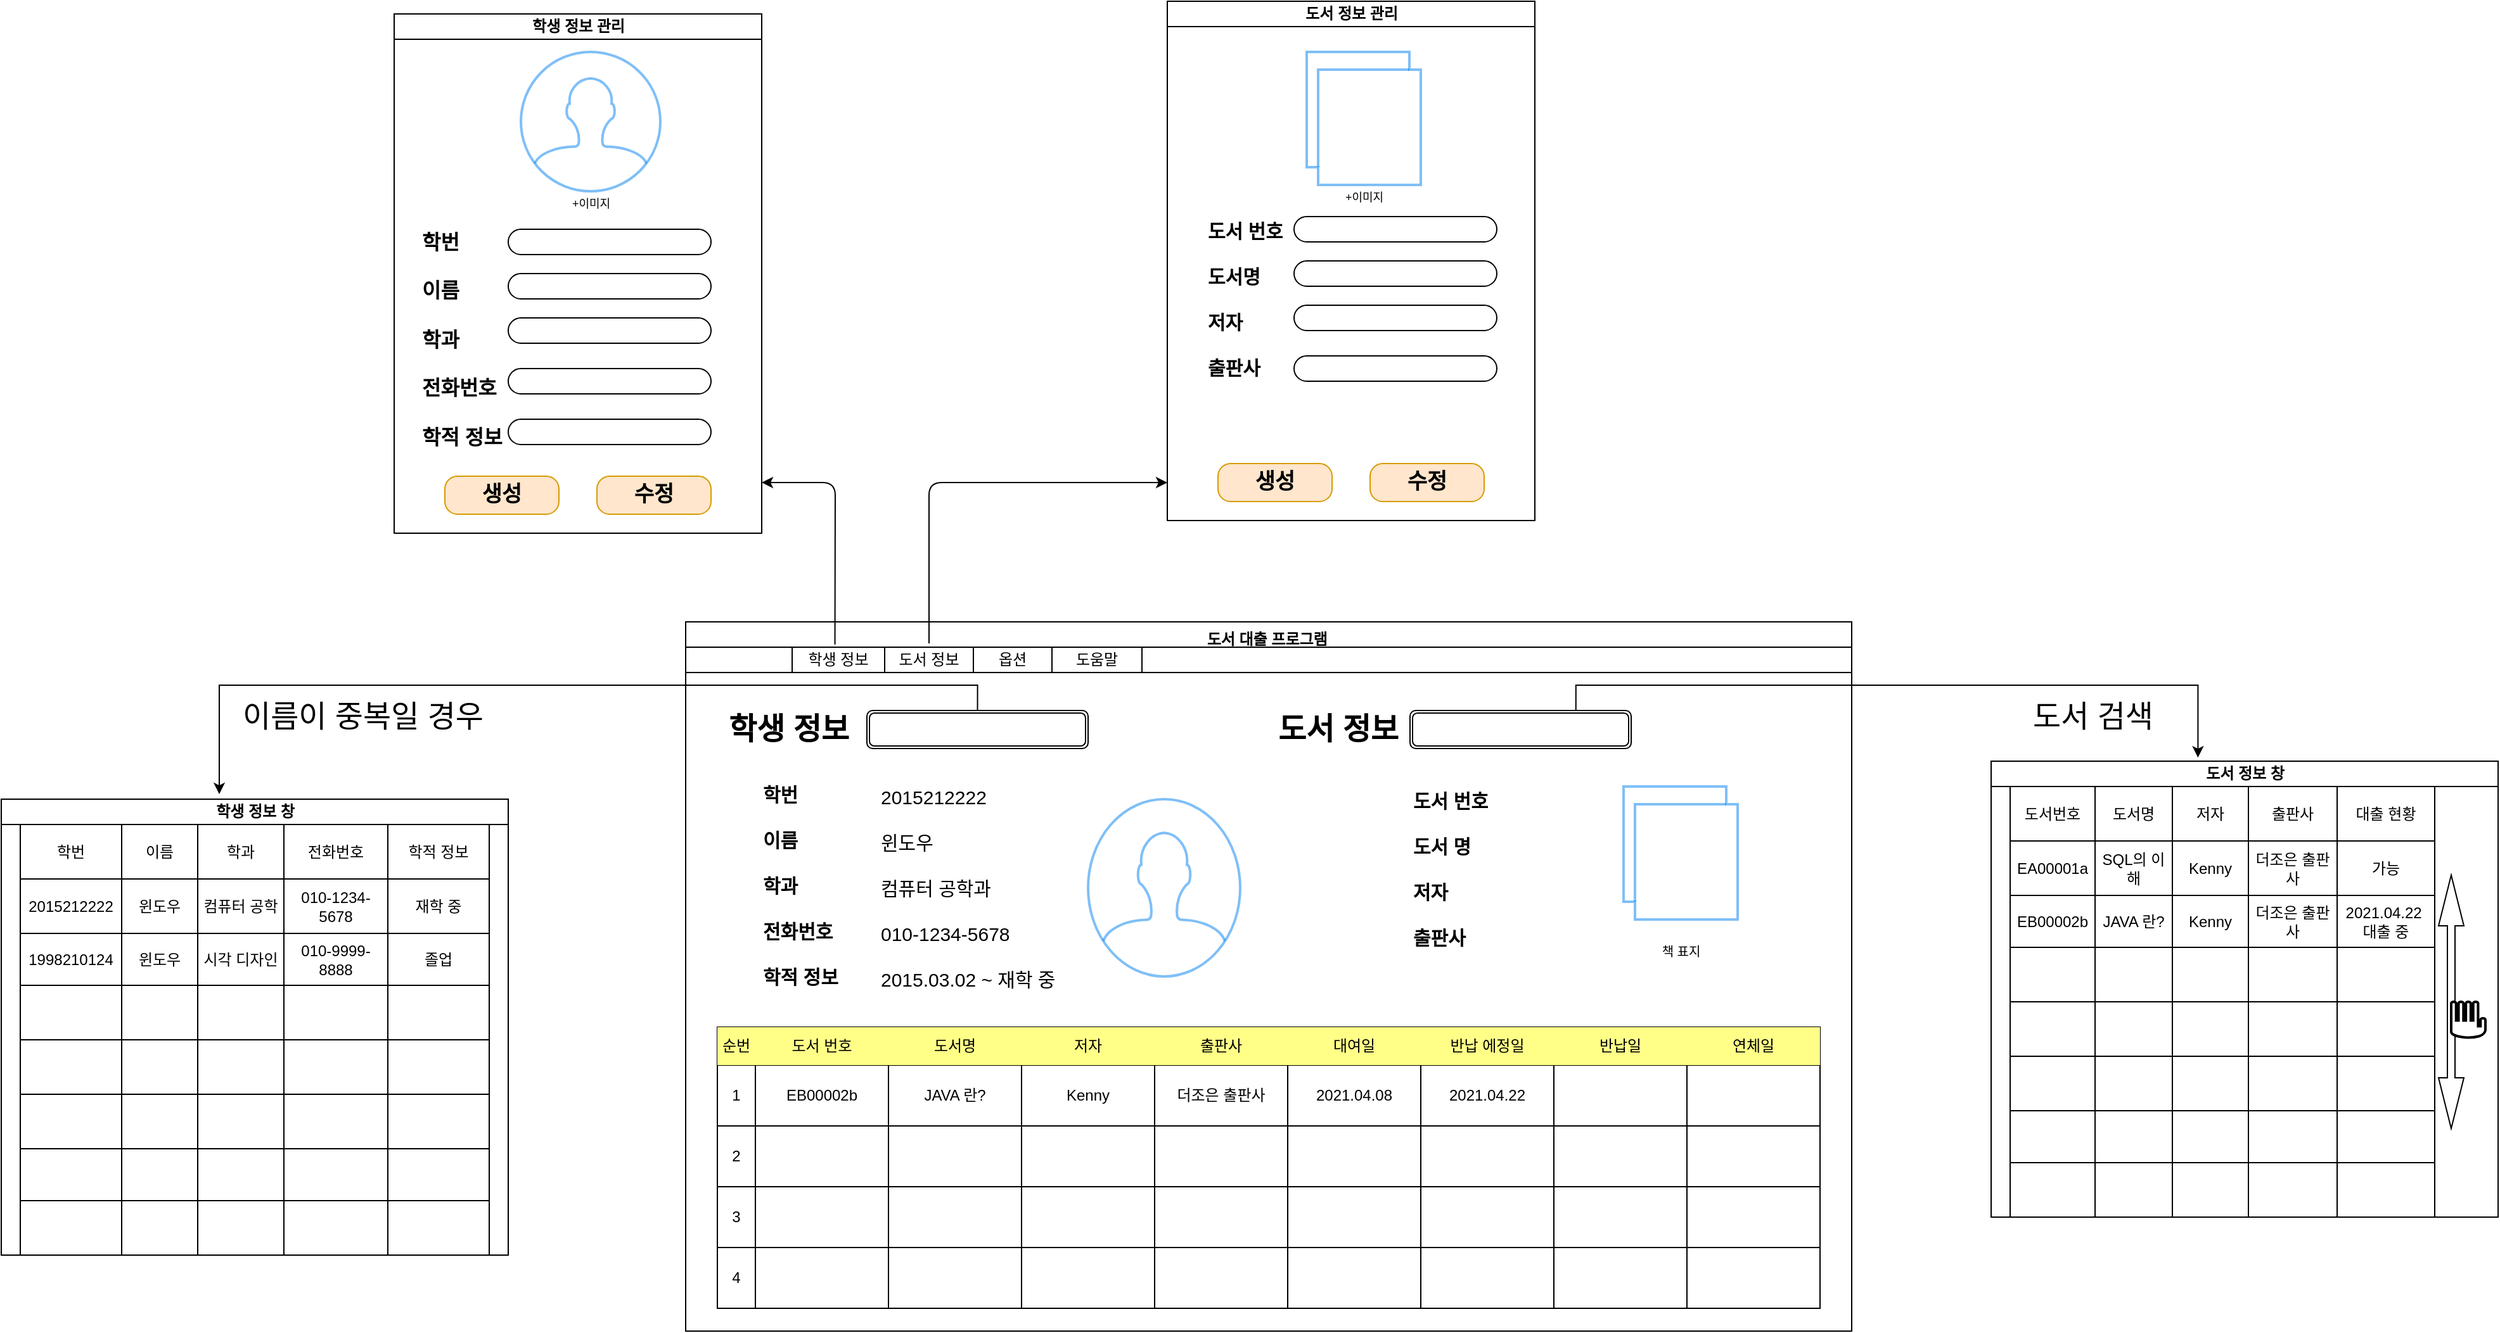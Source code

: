 <mxfile version="14.6.0" type="github">
  <diagram id="5br_SualtC-4nsVqzza_" name="Page-1">
    <mxGraphModel dx="2192" dy="2094" grid="1" gridSize="10" guides="1" tooltips="1" connect="1" arrows="1" fold="1" page="1" pageScale="1" pageWidth="827" pageHeight="1169" math="0" shadow="0">
      <root>
        <mxCell id="0" />
        <mxCell id="1" parent="0" />
        <mxCell id="qqRcqjPT3UhMkwXHVD6d-17" value="도서 대출 프로그램&amp;nbsp;" style="swimlane;html=1;startSize=20;horizontal=1;containerType=tree;newEdgeStyle={&quot;edgeStyle&quot;:&quot;elbowEdgeStyle&quot;,&quot;startArrow&quot;:&quot;none&quot;,&quot;endArrow&quot;:&quot;none&quot;};verticalAlign=top;" vertex="1" parent="1">
          <mxGeometry x="-160" y="430" width="920" height="560" as="geometry">
            <mxRectangle x="-143" y="190" width="130" height="20" as="alternateBounds" />
          </mxGeometry>
        </mxCell>
        <mxCell id="qqRcqjPT3UhMkwXHVD6d-86" value="&lt;div style=&quot;font-size: 15px&quot;&gt;&lt;b&gt;학번&amp;nbsp;&lt;/b&gt;&lt;/div&gt;&lt;div style=&quot;font-size: 15px&quot;&gt;&lt;b&gt;&lt;br style=&quot;font-size: 15px&quot;&gt;&lt;/b&gt;&lt;/div&gt;&lt;div style=&quot;font-size: 15px&quot;&gt;&lt;b&gt;이름&lt;/b&gt;&lt;/div&gt;&lt;div style=&quot;font-size: 15px&quot;&gt;&lt;b&gt;&lt;br style=&quot;font-size: 15px&quot;&gt;&lt;/b&gt;&lt;/div&gt;&lt;div style=&quot;font-size: 15px&quot;&gt;&lt;b&gt;학과&lt;/b&gt;&lt;/div&gt;&lt;div style=&quot;font-size: 15px&quot;&gt;&lt;b&gt;&lt;br style=&quot;font-size: 15px&quot;&gt;&lt;/b&gt;&lt;/div&gt;&lt;div style=&quot;font-size: 15px&quot;&gt;&lt;b&gt;전화번호&lt;/b&gt;&lt;/div&gt;&lt;div style=&quot;font-size: 15px&quot;&gt;&lt;b&gt;&lt;br style=&quot;font-size: 15px&quot;&gt;&lt;/b&gt;&lt;/div&gt;&lt;div style=&quot;font-size: 15px&quot;&gt;&lt;b&gt;학적 정보&amp;nbsp;&lt;/b&gt;&lt;/div&gt;" style="text;strokeColor=none;fillColor=none;html=1;whiteSpace=wrap;verticalAlign=middle;overflow=hidden;fontSize=15;" vertex="1" parent="qqRcqjPT3UhMkwXHVD6d-17">
          <mxGeometry x="58.5" y="125" width="70" height="165" as="geometry" />
        </mxCell>
        <mxCell id="qqRcqjPT3UhMkwXHVD6d-90" value="" style="shape=ext;double=1;rounded=1;whiteSpace=wrap;html=1;" vertex="1" parent="qqRcqjPT3UhMkwXHVD6d-17">
          <mxGeometry x="571.5" y="70" width="174.5" height="30" as="geometry" />
        </mxCell>
        <mxCell id="qqRcqjPT3UhMkwXHVD6d-91" value="&lt;b&gt;도서 번호&lt;br style=&quot;font-size: 15px&quot;&gt;&lt;br style=&quot;font-size: 15px&quot;&gt;도서 명&lt;br style=&quot;font-size: 15px&quot;&gt;&lt;br style=&quot;font-size: 15px&quot;&gt;저자&lt;br style=&quot;font-size: 15px&quot;&gt;&lt;br style=&quot;font-size: 15px&quot;&gt;출판사&lt;/b&gt;" style="text;strokeColor=none;fillColor=none;html=1;whiteSpace=wrap;verticalAlign=middle;overflow=hidden;fontSize=15;" vertex="1" parent="qqRcqjPT3UhMkwXHVD6d-17">
          <mxGeometry x="571.5" y="130" width="67" height="130" as="geometry" />
        </mxCell>
        <mxCell id="qqRcqjPT3UhMkwXHVD6d-94" value="&lt;div style=&quot;font-size: 24px;&quot;&gt;학생 정보&lt;/div&gt;" style="text;strokeColor=none;fillColor=none;html=1;whiteSpace=wrap;verticalAlign=middle;overflow=hidden;align=center;fontSize=24;fontStyle=1" vertex="1" parent="qqRcqjPT3UhMkwXHVD6d-17">
          <mxGeometry x="33" y="65" width="97" height="40" as="geometry" />
        </mxCell>
        <mxCell id="qqRcqjPT3UhMkwXHVD6d-95" value="&lt;div style=&quot;font-size: 24px;&quot;&gt;도서 정보&lt;/div&gt;" style="text;strokeColor=none;fillColor=none;html=1;whiteSpace=wrap;verticalAlign=middle;overflow=hidden;align=center;fontSize=24;fontStyle=1" vertex="1" parent="qqRcqjPT3UhMkwXHVD6d-17">
          <mxGeometry x="460" y="65" width="110" height="40" as="geometry" />
        </mxCell>
        <mxCell id="qqRcqjPT3UhMkwXHVD6d-34" value="" style="shape=table;html=1;whiteSpace=wrap;startSize=0;container=1;collapsible=0;childLayout=tableLayout;" vertex="1" parent="qqRcqjPT3UhMkwXHVD6d-17">
          <mxGeometry x="25" y="320" width="870" height="222" as="geometry" />
        </mxCell>
        <mxCell id="qqRcqjPT3UhMkwXHVD6d-35" value="" style="shape=partialRectangle;html=1;whiteSpace=wrap;collapsible=0;dropTarget=0;pointerEvents=0;fillColor=none;top=0;left=0;bottom=0;right=0;points=[[0,0.5],[1,0.5]];portConstraint=eastwest;" vertex="1" parent="qqRcqjPT3UhMkwXHVD6d-34">
          <mxGeometry width="870" height="30" as="geometry" />
        </mxCell>
        <mxCell id="qqRcqjPT3UhMkwXHVD6d-36" value="순번" style="shape=partialRectangle;html=1;whiteSpace=wrap;connectable=0;overflow=hidden;fillColor=#ffff88;top=0;left=0;bottom=0;right=0;strokeWidth=5;" vertex="1" parent="qqRcqjPT3UhMkwXHVD6d-35">
          <mxGeometry width="30" height="30" as="geometry" />
        </mxCell>
        <mxCell id="qqRcqjPT3UhMkwXHVD6d-37" value="도서 번호" style="shape=partialRectangle;html=1;whiteSpace=wrap;connectable=0;overflow=hidden;fillColor=#ffff88;top=0;left=0;bottom=0;right=0;strokeWidth=5;perimeterSpacing=5;" vertex="1" parent="qqRcqjPT3UhMkwXHVD6d-35">
          <mxGeometry x="30" width="105" height="30" as="geometry" />
        </mxCell>
        <mxCell id="qqRcqjPT3UhMkwXHVD6d-38" value="도서명" style="shape=partialRectangle;html=1;whiteSpace=wrap;connectable=0;overflow=hidden;fillColor=#ffff88;top=0;left=0;bottom=0;right=0;strokeWidth=5;" vertex="1" parent="qqRcqjPT3UhMkwXHVD6d-35">
          <mxGeometry x="135" width="105" height="30" as="geometry" />
        </mxCell>
        <mxCell id="qqRcqjPT3UhMkwXHVD6d-39" value="저자" style="shape=partialRectangle;html=1;whiteSpace=wrap;connectable=0;overflow=hidden;fillColor=#ffff88;top=0;left=0;bottom=0;right=0;strokeWidth=5;" vertex="1" parent="qqRcqjPT3UhMkwXHVD6d-35">
          <mxGeometry x="240" width="105" height="30" as="geometry" />
        </mxCell>
        <mxCell id="qqRcqjPT3UhMkwXHVD6d-40" value="출판사" style="shape=partialRectangle;html=1;whiteSpace=wrap;connectable=0;overflow=hidden;fillColor=#ffff88;top=0;left=0;bottom=0;right=0;strokeWidth=5;" vertex="1" parent="qqRcqjPT3UhMkwXHVD6d-35">
          <mxGeometry x="345" width="105" height="30" as="geometry" />
        </mxCell>
        <mxCell id="qqRcqjPT3UhMkwXHVD6d-41" value="대여일" style="shape=partialRectangle;html=1;whiteSpace=wrap;connectable=0;overflow=hidden;fillColor=#ffff88;top=0;left=0;bottom=0;right=0;strokeWidth=5;" vertex="1" parent="qqRcqjPT3UhMkwXHVD6d-35">
          <mxGeometry x="450" width="105" height="30" as="geometry" />
        </mxCell>
        <mxCell id="qqRcqjPT3UhMkwXHVD6d-42" value="반납 에정일" style="shape=partialRectangle;html=1;whiteSpace=wrap;connectable=0;overflow=hidden;fillColor=#ffff88;top=0;left=0;bottom=0;right=0;strokeWidth=5;" vertex="1" parent="qqRcqjPT3UhMkwXHVD6d-35">
          <mxGeometry x="555" width="105" height="30" as="geometry" />
        </mxCell>
        <mxCell id="qqRcqjPT3UhMkwXHVD6d-43" value="반납일" style="shape=partialRectangle;html=1;whiteSpace=wrap;connectable=0;overflow=hidden;fillColor=#ffff88;top=0;left=0;bottom=0;right=0;strokeWidth=5;" vertex="1" parent="qqRcqjPT3UhMkwXHVD6d-35">
          <mxGeometry x="660" width="105" height="30" as="geometry" />
        </mxCell>
        <mxCell id="qqRcqjPT3UhMkwXHVD6d-44" value="연체일" style="shape=partialRectangle;html=1;whiteSpace=wrap;connectable=0;overflow=hidden;fillColor=#ffff88;top=0;left=0;bottom=0;right=0;strokeWidth=5;perimeterSpacing=5;" vertex="1" parent="qqRcqjPT3UhMkwXHVD6d-35">
          <mxGeometry x="765" width="105" height="30" as="geometry" />
        </mxCell>
        <mxCell id="qqRcqjPT3UhMkwXHVD6d-45" value="" style="shape=partialRectangle;html=1;whiteSpace=wrap;collapsible=0;dropTarget=0;pointerEvents=0;fillColor=none;top=0;left=0;bottom=0;right=0;points=[[0,0.5],[1,0.5]];portConstraint=eastwest;" vertex="1" parent="qqRcqjPT3UhMkwXHVD6d-34">
          <mxGeometry y="30" width="870" height="48" as="geometry" />
        </mxCell>
        <mxCell id="qqRcqjPT3UhMkwXHVD6d-46" value="1" style="shape=partialRectangle;html=1;whiteSpace=wrap;connectable=0;overflow=hidden;fillColor=none;top=0;left=0;bottom=0;right=0;" vertex="1" parent="qqRcqjPT3UhMkwXHVD6d-45">
          <mxGeometry width="30" height="48" as="geometry" />
        </mxCell>
        <mxCell id="qqRcqjPT3UhMkwXHVD6d-47" value="EB00002b" style="shape=partialRectangle;html=1;whiteSpace=wrap;connectable=0;overflow=hidden;fillColor=none;top=0;left=0;bottom=0;right=0;" vertex="1" parent="qqRcqjPT3UhMkwXHVD6d-45">
          <mxGeometry x="30" width="105" height="48" as="geometry" />
        </mxCell>
        <mxCell id="qqRcqjPT3UhMkwXHVD6d-48" value="JAVA 란?" style="shape=partialRectangle;html=1;whiteSpace=wrap;connectable=0;overflow=hidden;fillColor=none;top=0;left=0;bottom=0;right=0;" vertex="1" parent="qqRcqjPT3UhMkwXHVD6d-45">
          <mxGeometry x="135" width="105" height="48" as="geometry" />
        </mxCell>
        <mxCell id="qqRcqjPT3UhMkwXHVD6d-49" value="Kenny" style="shape=partialRectangle;html=1;whiteSpace=wrap;connectable=0;overflow=hidden;fillColor=none;top=0;left=0;bottom=0;right=0;" vertex="1" parent="qqRcqjPT3UhMkwXHVD6d-45">
          <mxGeometry x="240" width="105" height="48" as="geometry" />
        </mxCell>
        <mxCell id="qqRcqjPT3UhMkwXHVD6d-50" value="더조은 출판사" style="shape=partialRectangle;html=1;whiteSpace=wrap;connectable=0;overflow=hidden;fillColor=none;top=0;left=0;bottom=0;right=0;" vertex="1" parent="qqRcqjPT3UhMkwXHVD6d-45">
          <mxGeometry x="345" width="105" height="48" as="geometry" />
        </mxCell>
        <mxCell id="qqRcqjPT3UhMkwXHVD6d-51" value="2021.04.08" style="shape=partialRectangle;html=1;whiteSpace=wrap;connectable=0;overflow=hidden;fillColor=none;top=0;left=0;bottom=0;right=0;" vertex="1" parent="qqRcqjPT3UhMkwXHVD6d-45">
          <mxGeometry x="450" width="105" height="48" as="geometry" />
        </mxCell>
        <mxCell id="qqRcqjPT3UhMkwXHVD6d-52" value="&lt;span&gt;2021.04.22&lt;/span&gt;" style="shape=partialRectangle;html=1;whiteSpace=wrap;connectable=0;overflow=hidden;fillColor=none;top=0;left=0;bottom=0;right=0;" vertex="1" parent="qqRcqjPT3UhMkwXHVD6d-45">
          <mxGeometry x="555" width="105" height="48" as="geometry" />
        </mxCell>
        <mxCell id="qqRcqjPT3UhMkwXHVD6d-53" value="" style="shape=partialRectangle;html=1;whiteSpace=wrap;connectable=0;overflow=hidden;fillColor=none;top=0;left=0;bottom=0;right=0;" vertex="1" parent="qqRcqjPT3UhMkwXHVD6d-45">
          <mxGeometry x="660" width="105" height="48" as="geometry" />
        </mxCell>
        <mxCell id="qqRcqjPT3UhMkwXHVD6d-54" value="" style="shape=partialRectangle;html=1;whiteSpace=wrap;connectable=0;overflow=hidden;fillColor=none;top=0;left=0;bottom=0;right=0;" vertex="1" parent="qqRcqjPT3UhMkwXHVD6d-45">
          <mxGeometry x="765" width="105" height="48" as="geometry" />
        </mxCell>
        <mxCell id="qqRcqjPT3UhMkwXHVD6d-55" value="" style="shape=partialRectangle;html=1;whiteSpace=wrap;collapsible=0;dropTarget=0;pointerEvents=0;fillColor=none;top=0;left=0;bottom=0;right=0;points=[[0,0.5],[1,0.5]];portConstraint=eastwest;" vertex="1" parent="qqRcqjPT3UhMkwXHVD6d-34">
          <mxGeometry y="78" width="870" height="48" as="geometry" />
        </mxCell>
        <mxCell id="qqRcqjPT3UhMkwXHVD6d-56" value="2" style="shape=partialRectangle;html=1;whiteSpace=wrap;connectable=0;overflow=hidden;fillColor=none;top=0;left=0;bottom=0;right=0;" vertex="1" parent="qqRcqjPT3UhMkwXHVD6d-55">
          <mxGeometry width="30" height="48" as="geometry" />
        </mxCell>
        <mxCell id="qqRcqjPT3UhMkwXHVD6d-57" value="" style="shape=partialRectangle;html=1;whiteSpace=wrap;connectable=0;overflow=hidden;fillColor=none;top=0;left=0;bottom=0;right=0;" vertex="1" parent="qqRcqjPT3UhMkwXHVD6d-55">
          <mxGeometry x="30" width="105" height="48" as="geometry" />
        </mxCell>
        <mxCell id="qqRcqjPT3UhMkwXHVD6d-58" value="" style="shape=partialRectangle;html=1;whiteSpace=wrap;connectable=0;overflow=hidden;fillColor=none;top=0;left=0;bottom=0;right=0;" vertex="1" parent="qqRcqjPT3UhMkwXHVD6d-55">
          <mxGeometry x="135" width="105" height="48" as="geometry" />
        </mxCell>
        <mxCell id="qqRcqjPT3UhMkwXHVD6d-59" value="" style="shape=partialRectangle;html=1;whiteSpace=wrap;connectable=0;overflow=hidden;fillColor=none;top=0;left=0;bottom=0;right=0;" vertex="1" parent="qqRcqjPT3UhMkwXHVD6d-55">
          <mxGeometry x="240" width="105" height="48" as="geometry" />
        </mxCell>
        <mxCell id="qqRcqjPT3UhMkwXHVD6d-60" value="" style="shape=partialRectangle;html=1;whiteSpace=wrap;connectable=0;overflow=hidden;fillColor=none;top=0;left=0;bottom=0;right=0;" vertex="1" parent="qqRcqjPT3UhMkwXHVD6d-55">
          <mxGeometry x="345" width="105" height="48" as="geometry" />
        </mxCell>
        <mxCell id="qqRcqjPT3UhMkwXHVD6d-61" value="" style="shape=partialRectangle;html=1;whiteSpace=wrap;connectable=0;overflow=hidden;fillColor=none;top=0;left=0;bottom=0;right=0;" vertex="1" parent="qqRcqjPT3UhMkwXHVD6d-55">
          <mxGeometry x="450" width="105" height="48" as="geometry" />
        </mxCell>
        <mxCell id="qqRcqjPT3UhMkwXHVD6d-62" value="" style="shape=partialRectangle;html=1;whiteSpace=wrap;connectable=0;overflow=hidden;fillColor=none;top=0;left=0;bottom=0;right=0;" vertex="1" parent="qqRcqjPT3UhMkwXHVD6d-55">
          <mxGeometry x="555" width="105" height="48" as="geometry" />
        </mxCell>
        <mxCell id="qqRcqjPT3UhMkwXHVD6d-63" value="" style="shape=partialRectangle;html=1;whiteSpace=wrap;connectable=0;overflow=hidden;fillColor=none;top=0;left=0;bottom=0;right=0;" vertex="1" parent="qqRcqjPT3UhMkwXHVD6d-55">
          <mxGeometry x="660" width="105" height="48" as="geometry" />
        </mxCell>
        <mxCell id="qqRcqjPT3UhMkwXHVD6d-64" value="" style="shape=partialRectangle;html=1;whiteSpace=wrap;connectable=0;overflow=hidden;fillColor=none;top=0;left=0;bottom=0;right=0;" vertex="1" parent="qqRcqjPT3UhMkwXHVD6d-55">
          <mxGeometry x="765" width="105" height="48" as="geometry" />
        </mxCell>
        <mxCell id="qqRcqjPT3UhMkwXHVD6d-65" value="" style="shape=partialRectangle;html=1;whiteSpace=wrap;collapsible=0;dropTarget=0;pointerEvents=0;fillColor=none;top=0;left=0;bottom=0;right=0;points=[[0,0.5],[1,0.5]];portConstraint=eastwest;" vertex="1" parent="qqRcqjPT3UhMkwXHVD6d-34">
          <mxGeometry y="126" width="870" height="48" as="geometry" />
        </mxCell>
        <mxCell id="qqRcqjPT3UhMkwXHVD6d-66" value="3" style="shape=partialRectangle;html=1;whiteSpace=wrap;connectable=0;overflow=hidden;fillColor=none;top=0;left=0;bottom=0;right=0;" vertex="1" parent="qqRcqjPT3UhMkwXHVD6d-65">
          <mxGeometry width="30" height="48" as="geometry" />
        </mxCell>
        <mxCell id="qqRcqjPT3UhMkwXHVD6d-67" value="" style="shape=partialRectangle;html=1;whiteSpace=wrap;connectable=0;overflow=hidden;fillColor=none;top=0;left=0;bottom=0;right=0;" vertex="1" parent="qqRcqjPT3UhMkwXHVD6d-65">
          <mxGeometry x="30" width="105" height="48" as="geometry" />
        </mxCell>
        <mxCell id="qqRcqjPT3UhMkwXHVD6d-68" value="" style="shape=partialRectangle;html=1;whiteSpace=wrap;connectable=0;overflow=hidden;fillColor=none;top=0;left=0;bottom=0;right=0;" vertex="1" parent="qqRcqjPT3UhMkwXHVD6d-65">
          <mxGeometry x="135" width="105" height="48" as="geometry" />
        </mxCell>
        <mxCell id="qqRcqjPT3UhMkwXHVD6d-69" value="" style="shape=partialRectangle;html=1;whiteSpace=wrap;connectable=0;overflow=hidden;fillColor=none;top=0;left=0;bottom=0;right=0;" vertex="1" parent="qqRcqjPT3UhMkwXHVD6d-65">
          <mxGeometry x="240" width="105" height="48" as="geometry" />
        </mxCell>
        <mxCell id="qqRcqjPT3UhMkwXHVD6d-70" value="" style="shape=partialRectangle;html=1;whiteSpace=wrap;connectable=0;overflow=hidden;fillColor=none;top=0;left=0;bottom=0;right=0;" vertex="1" parent="qqRcqjPT3UhMkwXHVD6d-65">
          <mxGeometry x="345" width="105" height="48" as="geometry" />
        </mxCell>
        <mxCell id="qqRcqjPT3UhMkwXHVD6d-71" value="" style="shape=partialRectangle;html=1;whiteSpace=wrap;connectable=0;overflow=hidden;fillColor=none;top=0;left=0;bottom=0;right=0;" vertex="1" parent="qqRcqjPT3UhMkwXHVD6d-65">
          <mxGeometry x="450" width="105" height="48" as="geometry" />
        </mxCell>
        <mxCell id="qqRcqjPT3UhMkwXHVD6d-72" value="" style="shape=partialRectangle;html=1;whiteSpace=wrap;connectable=0;overflow=hidden;fillColor=none;top=0;left=0;bottom=0;right=0;" vertex="1" parent="qqRcqjPT3UhMkwXHVD6d-65">
          <mxGeometry x="555" width="105" height="48" as="geometry" />
        </mxCell>
        <mxCell id="qqRcqjPT3UhMkwXHVD6d-73" value="" style="shape=partialRectangle;html=1;whiteSpace=wrap;connectable=0;overflow=hidden;fillColor=none;top=0;left=0;bottom=0;right=0;" vertex="1" parent="qqRcqjPT3UhMkwXHVD6d-65">
          <mxGeometry x="660" width="105" height="48" as="geometry" />
        </mxCell>
        <mxCell id="qqRcqjPT3UhMkwXHVD6d-74" value="" style="shape=partialRectangle;html=1;whiteSpace=wrap;connectable=0;overflow=hidden;fillColor=none;top=0;left=0;bottom=0;right=0;" vertex="1" parent="qqRcqjPT3UhMkwXHVD6d-65">
          <mxGeometry x="765" width="105" height="48" as="geometry" />
        </mxCell>
        <mxCell id="qqRcqjPT3UhMkwXHVD6d-75" value="" style="shape=partialRectangle;html=1;whiteSpace=wrap;collapsible=0;dropTarget=0;pointerEvents=0;fillColor=none;top=0;left=0;bottom=0;right=0;points=[[0,0.5],[1,0.5]];portConstraint=eastwest;" vertex="1" parent="qqRcqjPT3UhMkwXHVD6d-34">
          <mxGeometry y="174" width="870" height="48" as="geometry" />
        </mxCell>
        <mxCell id="qqRcqjPT3UhMkwXHVD6d-76" value="4" style="shape=partialRectangle;html=1;whiteSpace=wrap;connectable=0;overflow=hidden;fillColor=none;top=0;left=0;bottom=0;right=0;" vertex="1" parent="qqRcqjPT3UhMkwXHVD6d-75">
          <mxGeometry width="30" height="48" as="geometry" />
        </mxCell>
        <mxCell id="qqRcqjPT3UhMkwXHVD6d-77" value="" style="shape=partialRectangle;html=1;whiteSpace=wrap;connectable=0;overflow=hidden;fillColor=none;top=0;left=0;bottom=0;right=0;" vertex="1" parent="qqRcqjPT3UhMkwXHVD6d-75">
          <mxGeometry x="30" width="105" height="48" as="geometry" />
        </mxCell>
        <mxCell id="qqRcqjPT3UhMkwXHVD6d-78" value="" style="shape=partialRectangle;html=1;whiteSpace=wrap;connectable=0;overflow=hidden;fillColor=none;top=0;left=0;bottom=0;right=0;" vertex="1" parent="qqRcqjPT3UhMkwXHVD6d-75">
          <mxGeometry x="135" width="105" height="48" as="geometry" />
        </mxCell>
        <mxCell id="qqRcqjPT3UhMkwXHVD6d-79" value="" style="shape=partialRectangle;html=1;whiteSpace=wrap;connectable=0;overflow=hidden;fillColor=none;top=0;left=0;bottom=0;right=0;" vertex="1" parent="qqRcqjPT3UhMkwXHVD6d-75">
          <mxGeometry x="240" width="105" height="48" as="geometry" />
        </mxCell>
        <mxCell id="qqRcqjPT3UhMkwXHVD6d-80" value="" style="shape=partialRectangle;html=1;whiteSpace=wrap;connectable=0;overflow=hidden;fillColor=none;top=0;left=0;bottom=0;right=0;" vertex="1" parent="qqRcqjPT3UhMkwXHVD6d-75">
          <mxGeometry x="345" width="105" height="48" as="geometry" />
        </mxCell>
        <mxCell id="qqRcqjPT3UhMkwXHVD6d-81" value="" style="shape=partialRectangle;html=1;whiteSpace=wrap;connectable=0;overflow=hidden;fillColor=none;top=0;left=0;bottom=0;right=0;" vertex="1" parent="qqRcqjPT3UhMkwXHVD6d-75">
          <mxGeometry x="450" width="105" height="48" as="geometry" />
        </mxCell>
        <mxCell id="qqRcqjPT3UhMkwXHVD6d-82" value="" style="shape=partialRectangle;html=1;whiteSpace=wrap;connectable=0;overflow=hidden;fillColor=none;top=0;left=0;bottom=0;right=0;" vertex="1" parent="qqRcqjPT3UhMkwXHVD6d-75">
          <mxGeometry x="555" width="105" height="48" as="geometry" />
        </mxCell>
        <mxCell id="qqRcqjPT3UhMkwXHVD6d-83" value="" style="shape=partialRectangle;html=1;whiteSpace=wrap;connectable=0;overflow=hidden;fillColor=none;top=0;left=0;bottom=0;right=0;" vertex="1" parent="qqRcqjPT3UhMkwXHVD6d-75">
          <mxGeometry x="660" width="105" height="48" as="geometry" />
        </mxCell>
        <mxCell id="qqRcqjPT3UhMkwXHVD6d-84" value="" style="shape=partialRectangle;html=1;whiteSpace=wrap;connectable=0;overflow=hidden;fillColor=none;top=0;left=0;bottom=0;right=0;" vertex="1" parent="qqRcqjPT3UhMkwXHVD6d-75">
          <mxGeometry x="765" width="105" height="48" as="geometry" />
        </mxCell>
        <mxCell id="qqRcqjPT3UhMkwXHVD6d-327" value="2015212222&lt;br&gt;&lt;br&gt;윈도우&lt;br&gt;&lt;br&gt;컴퓨터 공학과&lt;br&gt;&lt;br&gt;010-1234-5678&lt;br&gt;&lt;br&gt;2015.03.02 ~ 재학 중" style="text;strokeColor=none;fillColor=none;html=1;whiteSpace=wrap;verticalAlign=middle;overflow=hidden;fontSize=15;" vertex="1" parent="qqRcqjPT3UhMkwXHVD6d-17">
          <mxGeometry x="151.5" y="120" width="257" height="180" as="geometry" />
        </mxCell>
        <mxCell id="qqRcqjPT3UhMkwXHVD6d-328" value="" style="shape=table;html=1;whiteSpace=wrap;startSize=0;container=1;collapsible=0;childLayout=tableLayout;" vertex="1" parent="qqRcqjPT3UhMkwXHVD6d-17">
          <mxGeometry y="20" width="920" height="20" as="geometry" />
        </mxCell>
        <mxCell id="qqRcqjPT3UhMkwXHVD6d-329" value="" style="shape=partialRectangle;html=1;whiteSpace=wrap;collapsible=0;dropTarget=0;pointerEvents=0;fillColor=none;top=0;left=0;bottom=0;right=0;points=[[0,0.5],[1,0.5]];portConstraint=eastwest;" vertex="1" parent="qqRcqjPT3UhMkwXHVD6d-328">
          <mxGeometry width="920" height="20" as="geometry" />
        </mxCell>
        <mxCell id="qqRcqjPT3UhMkwXHVD6d-330" value="" style="shape=partialRectangle;html=1;whiteSpace=wrap;connectable=0;overflow=hidden;fillColor=none;top=0;left=0;bottom=0;right=0;" vertex="1" parent="qqRcqjPT3UhMkwXHVD6d-329">
          <mxGeometry width="84" height="20" as="geometry" />
        </mxCell>
        <mxCell id="qqRcqjPT3UhMkwXHVD6d-331" value="학생 정보" style="shape=partialRectangle;html=1;whiteSpace=wrap;connectable=0;overflow=hidden;fillColor=none;top=0;left=0;bottom=0;right=0;" vertex="1" parent="qqRcqjPT3UhMkwXHVD6d-329">
          <mxGeometry x="84" width="73" height="20" as="geometry" />
        </mxCell>
        <mxCell id="qqRcqjPT3UhMkwXHVD6d-332" value="도서 정보" style="shape=partialRectangle;html=1;whiteSpace=wrap;connectable=0;overflow=hidden;fillColor=none;top=0;left=0;bottom=0;right=0;" vertex="1" parent="qqRcqjPT3UhMkwXHVD6d-329">
          <mxGeometry x="157" width="70" height="20" as="geometry" />
        </mxCell>
        <mxCell id="qqRcqjPT3UhMkwXHVD6d-333" value="옵션" style="shape=partialRectangle;html=1;whiteSpace=wrap;connectable=0;overflow=hidden;fillColor=none;top=0;left=0;bottom=0;right=0;" vertex="1" parent="qqRcqjPT3UhMkwXHVD6d-329">
          <mxGeometry x="227" width="62" height="20" as="geometry" />
        </mxCell>
        <mxCell id="qqRcqjPT3UhMkwXHVD6d-334" value="도움말" style="shape=partialRectangle;html=1;whiteSpace=wrap;connectable=0;overflow=hidden;fillColor=none;top=0;left=0;bottom=0;right=0;" vertex="1" parent="qqRcqjPT3UhMkwXHVD6d-329">
          <mxGeometry x="289" width="71" height="20" as="geometry" />
        </mxCell>
        <mxCell id="qqRcqjPT3UhMkwXHVD6d-336" value="" style="shape=partialRectangle;html=1;whiteSpace=wrap;connectable=0;overflow=hidden;fillColor=none;top=0;left=0;bottom=0;right=0;" vertex="1" parent="qqRcqjPT3UhMkwXHVD6d-329">
          <mxGeometry x="360" width="560" height="20" as="geometry" />
        </mxCell>
        <mxCell id="qqRcqjPT3UhMkwXHVD6d-337" value="" style="shape=ext;double=1;rounded=1;whiteSpace=wrap;html=1;" vertex="1" parent="qqRcqjPT3UhMkwXHVD6d-17">
          <mxGeometry x="143" y="70" width="174.5" height="30" as="geometry" />
        </mxCell>
        <mxCell id="qqRcqjPT3UhMkwXHVD6d-352" value="" style="html=1;verticalLabelPosition=bottom;align=center;labelBackgroundColor=#ffffff;verticalAlign=top;strokeWidth=2;strokeColor=#0080F0;shadow=0;dashed=0;shape=mxgraph.ios7.icons.user;fontSize=24;gradientColor=none;opacity=50;" vertex="1" parent="qqRcqjPT3UhMkwXHVD6d-17">
          <mxGeometry x="317.5" y="140" width="120" height="140" as="geometry" />
        </mxCell>
        <mxCell id="qqRcqjPT3UhMkwXHVD6d-357" value="&lt;font size=&quot;1&quot;&gt;책 표지&lt;br&gt;&lt;/font&gt;" style="html=1;verticalLabelPosition=bottom;align=center;labelBackgroundColor=#ffffff;verticalAlign=top;strokeWidth=2;strokeColor=#0080F0;shadow=0;dashed=0;shape=mxgraph.ios7.icons.folders_2;fontSize=24;gradientColor=none;opacity=50;" vertex="1" parent="qqRcqjPT3UhMkwXHVD6d-17">
          <mxGeometry x="740" y="130" width="90" height="105" as="geometry" />
        </mxCell>
        <mxCell id="qqRcqjPT3UhMkwXHVD6d-223" value="도서 정보 창" style="swimlane;html=1;startSize=20;horizontal=1;containerType=tree;align=center;" vertex="1" parent="1">
          <mxGeometry x="870" y="540" width="400" height="360" as="geometry" />
        </mxCell>
        <mxCell id="qqRcqjPT3UhMkwXHVD6d-225" value="" style="shape=table;html=1;whiteSpace=wrap;startSize=0;container=1;collapsible=0;childLayout=tableLayout;" vertex="1" parent="qqRcqjPT3UhMkwXHVD6d-223">
          <mxGeometry x="15" y="20" width="335" height="340" as="geometry" />
        </mxCell>
        <mxCell id="qqRcqjPT3UhMkwXHVD6d-226" value="" style="shape=partialRectangle;html=1;whiteSpace=wrap;collapsible=0;dropTarget=0;pointerEvents=0;fillColor=none;top=0;left=0;bottom=0;right=0;points=[[0,0.5],[1,0.5]];portConstraint=eastwest;" vertex="1" parent="qqRcqjPT3UhMkwXHVD6d-225">
          <mxGeometry width="335" height="43" as="geometry" />
        </mxCell>
        <mxCell id="qqRcqjPT3UhMkwXHVD6d-227" value="도서번호" style="shape=partialRectangle;html=1;whiteSpace=wrap;connectable=0;overflow=hidden;fillColor=none;top=0;left=0;bottom=0;right=0;" vertex="1" parent="qqRcqjPT3UhMkwXHVD6d-226">
          <mxGeometry width="67" height="43" as="geometry" />
        </mxCell>
        <mxCell id="qqRcqjPT3UhMkwXHVD6d-228" value="도서명" style="shape=partialRectangle;html=1;whiteSpace=wrap;connectable=0;overflow=hidden;fillColor=none;top=0;left=0;bottom=0;right=0;" vertex="1" parent="qqRcqjPT3UhMkwXHVD6d-226">
          <mxGeometry x="67" width="61" height="43" as="geometry" />
        </mxCell>
        <mxCell id="qqRcqjPT3UhMkwXHVD6d-229" value="저자" style="shape=partialRectangle;html=1;whiteSpace=wrap;connectable=0;overflow=hidden;fillColor=none;top=0;left=0;bottom=0;right=0;" vertex="1" parent="qqRcqjPT3UhMkwXHVD6d-226">
          <mxGeometry x="128" width="60" height="43" as="geometry" />
        </mxCell>
        <mxCell id="qqRcqjPT3UhMkwXHVD6d-230" value="출판사" style="shape=partialRectangle;html=1;whiteSpace=wrap;connectable=0;overflow=hidden;fillColor=none;top=0;left=0;bottom=0;right=0;" vertex="1" parent="qqRcqjPT3UhMkwXHVD6d-226">
          <mxGeometry x="188" width="70" height="43" as="geometry" />
        </mxCell>
        <mxCell id="qqRcqjPT3UhMkwXHVD6d-231" value="대출 현황" style="shape=partialRectangle;html=1;whiteSpace=wrap;connectable=0;overflow=hidden;fillColor=none;top=0;left=0;bottom=0;right=0;" vertex="1" parent="qqRcqjPT3UhMkwXHVD6d-226">
          <mxGeometry x="258" width="77" height="43" as="geometry" />
        </mxCell>
        <mxCell id="qqRcqjPT3UhMkwXHVD6d-232" value="" style="shape=partialRectangle;html=1;whiteSpace=wrap;collapsible=0;dropTarget=0;pointerEvents=0;fillColor=none;top=0;left=0;bottom=0;right=0;points=[[0,0.5],[1,0.5]];portConstraint=eastwest;" vertex="1" parent="qqRcqjPT3UhMkwXHVD6d-225">
          <mxGeometry y="43" width="335" height="43" as="geometry" />
        </mxCell>
        <mxCell id="qqRcqjPT3UhMkwXHVD6d-233" value="EA00001a" style="shape=partialRectangle;html=1;whiteSpace=wrap;connectable=0;overflow=hidden;fillColor=none;top=0;left=0;bottom=0;right=0;" vertex="1" parent="qqRcqjPT3UhMkwXHVD6d-232">
          <mxGeometry width="67" height="43" as="geometry" />
        </mxCell>
        <mxCell id="qqRcqjPT3UhMkwXHVD6d-234" value="SQL의 이해" style="shape=partialRectangle;html=1;whiteSpace=wrap;connectable=0;overflow=hidden;fillColor=none;top=0;left=0;bottom=0;right=0;" vertex="1" parent="qqRcqjPT3UhMkwXHVD6d-232">
          <mxGeometry x="67" width="61" height="43" as="geometry" />
        </mxCell>
        <mxCell id="qqRcqjPT3UhMkwXHVD6d-235" value="Kenny" style="shape=partialRectangle;html=1;whiteSpace=wrap;connectable=0;overflow=hidden;fillColor=none;top=0;left=0;bottom=0;right=0;" vertex="1" parent="qqRcqjPT3UhMkwXHVD6d-232">
          <mxGeometry x="128" width="60" height="43" as="geometry" />
        </mxCell>
        <mxCell id="qqRcqjPT3UhMkwXHVD6d-236" value="더조은 출판사" style="shape=partialRectangle;html=1;whiteSpace=wrap;connectable=0;overflow=hidden;fillColor=none;top=0;left=0;bottom=0;right=0;" vertex="1" parent="qqRcqjPT3UhMkwXHVD6d-232">
          <mxGeometry x="188" width="70" height="43" as="geometry" />
        </mxCell>
        <mxCell id="qqRcqjPT3UhMkwXHVD6d-237" value="가능" style="shape=partialRectangle;html=1;whiteSpace=wrap;connectable=0;overflow=hidden;fillColor=none;top=0;left=0;bottom=0;right=0;" vertex="1" parent="qqRcqjPT3UhMkwXHVD6d-232">
          <mxGeometry x="258" width="77" height="43" as="geometry" />
        </mxCell>
        <mxCell id="qqRcqjPT3UhMkwXHVD6d-238" value="" style="shape=partialRectangle;html=1;whiteSpace=wrap;collapsible=0;dropTarget=0;pointerEvents=0;fillColor=none;top=0;left=0;bottom=0;right=0;points=[[0,0.5],[1,0.5]];portConstraint=eastwest;" vertex="1" parent="qqRcqjPT3UhMkwXHVD6d-225">
          <mxGeometry y="86" width="335" height="41" as="geometry" />
        </mxCell>
        <mxCell id="qqRcqjPT3UhMkwXHVD6d-239" value="EB00002b" style="shape=partialRectangle;html=1;whiteSpace=wrap;connectable=0;overflow=hidden;fillColor=none;top=0;left=0;bottom=0;right=0;" vertex="1" parent="qqRcqjPT3UhMkwXHVD6d-238">
          <mxGeometry width="67" height="41" as="geometry" />
        </mxCell>
        <mxCell id="qqRcqjPT3UhMkwXHVD6d-240" value="JAVA 란?" style="shape=partialRectangle;html=1;whiteSpace=wrap;connectable=0;overflow=hidden;fillColor=none;top=0;left=0;bottom=0;right=0;" vertex="1" parent="qqRcqjPT3UhMkwXHVD6d-238">
          <mxGeometry x="67" width="61" height="41" as="geometry" />
        </mxCell>
        <mxCell id="qqRcqjPT3UhMkwXHVD6d-241" value="Kenny" style="shape=partialRectangle;html=1;whiteSpace=wrap;connectable=0;overflow=hidden;fillColor=none;top=0;left=0;bottom=0;right=0;align=center;" vertex="1" parent="qqRcqjPT3UhMkwXHVD6d-238">
          <mxGeometry x="128" width="60" height="41" as="geometry" />
        </mxCell>
        <mxCell id="qqRcqjPT3UhMkwXHVD6d-242" value="더조은 출판사" style="shape=partialRectangle;html=1;whiteSpace=wrap;connectable=0;overflow=hidden;fillColor=none;top=0;left=0;bottom=0;right=0;" vertex="1" parent="qqRcqjPT3UhMkwXHVD6d-238">
          <mxGeometry x="188" width="70" height="41" as="geometry" />
        </mxCell>
        <mxCell id="qqRcqjPT3UhMkwXHVD6d-243" value="2021.04.22&amp;nbsp;&lt;br&gt;대출 중" style="shape=partialRectangle;html=1;whiteSpace=wrap;connectable=0;overflow=hidden;fillColor=none;top=0;left=0;bottom=0;right=0;" vertex="1" parent="qqRcqjPT3UhMkwXHVD6d-238">
          <mxGeometry x="258" width="77" height="41" as="geometry" />
        </mxCell>
        <mxCell id="qqRcqjPT3UhMkwXHVD6d-244" value="" style="shape=partialRectangle;html=1;whiteSpace=wrap;collapsible=0;dropTarget=0;pointerEvents=0;fillColor=none;top=0;left=0;bottom=0;right=0;points=[[0,0.5],[1,0.5]];portConstraint=eastwest;" vertex="1" parent="qqRcqjPT3UhMkwXHVD6d-225">
          <mxGeometry y="127" width="335" height="43" as="geometry" />
        </mxCell>
        <mxCell id="qqRcqjPT3UhMkwXHVD6d-245" value="" style="shape=partialRectangle;html=1;whiteSpace=wrap;connectable=0;overflow=hidden;fillColor=none;top=0;left=0;bottom=0;right=0;" vertex="1" parent="qqRcqjPT3UhMkwXHVD6d-244">
          <mxGeometry width="67" height="43" as="geometry" />
        </mxCell>
        <mxCell id="qqRcqjPT3UhMkwXHVD6d-246" value="" style="shape=partialRectangle;html=1;whiteSpace=wrap;connectable=0;overflow=hidden;fillColor=none;top=0;left=0;bottom=0;right=0;" vertex="1" parent="qqRcqjPT3UhMkwXHVD6d-244">
          <mxGeometry x="67" width="61" height="43" as="geometry" />
        </mxCell>
        <mxCell id="qqRcqjPT3UhMkwXHVD6d-247" value="" style="shape=partialRectangle;html=1;whiteSpace=wrap;connectable=0;overflow=hidden;fillColor=none;top=0;left=0;bottom=0;right=0;" vertex="1" parent="qqRcqjPT3UhMkwXHVD6d-244">
          <mxGeometry x="128" width="60" height="43" as="geometry" />
        </mxCell>
        <mxCell id="qqRcqjPT3UhMkwXHVD6d-248" value="" style="shape=partialRectangle;html=1;whiteSpace=wrap;connectable=0;overflow=hidden;fillColor=none;top=0;left=0;bottom=0;right=0;" vertex="1" parent="qqRcqjPT3UhMkwXHVD6d-244">
          <mxGeometry x="188" width="70" height="43" as="geometry" />
        </mxCell>
        <mxCell id="qqRcqjPT3UhMkwXHVD6d-249" value="" style="shape=partialRectangle;html=1;whiteSpace=wrap;connectable=0;overflow=hidden;fillColor=none;top=0;left=0;bottom=0;right=0;" vertex="1" parent="qqRcqjPT3UhMkwXHVD6d-244">
          <mxGeometry x="258" width="77" height="43" as="geometry" />
        </mxCell>
        <mxCell id="qqRcqjPT3UhMkwXHVD6d-250" value="" style="shape=partialRectangle;html=1;whiteSpace=wrap;collapsible=0;dropTarget=0;pointerEvents=0;fillColor=none;top=0;left=0;bottom=0;right=0;points=[[0,0.5],[1,0.5]];portConstraint=eastwest;" vertex="1" parent="qqRcqjPT3UhMkwXHVD6d-225">
          <mxGeometry y="170" width="335" height="43" as="geometry" />
        </mxCell>
        <mxCell id="qqRcqjPT3UhMkwXHVD6d-251" value="" style="shape=partialRectangle;html=1;whiteSpace=wrap;connectable=0;overflow=hidden;fillColor=none;top=0;left=0;bottom=0;right=0;" vertex="1" parent="qqRcqjPT3UhMkwXHVD6d-250">
          <mxGeometry width="67" height="43" as="geometry" />
        </mxCell>
        <mxCell id="qqRcqjPT3UhMkwXHVD6d-252" value="" style="shape=partialRectangle;html=1;whiteSpace=wrap;connectable=0;overflow=hidden;fillColor=none;top=0;left=0;bottom=0;right=0;" vertex="1" parent="qqRcqjPT3UhMkwXHVD6d-250">
          <mxGeometry x="67" width="61" height="43" as="geometry" />
        </mxCell>
        <mxCell id="qqRcqjPT3UhMkwXHVD6d-253" value="" style="shape=partialRectangle;html=1;whiteSpace=wrap;connectable=0;overflow=hidden;fillColor=none;top=0;left=0;bottom=0;right=0;" vertex="1" parent="qqRcqjPT3UhMkwXHVD6d-250">
          <mxGeometry x="128" width="60" height="43" as="geometry" />
        </mxCell>
        <mxCell id="qqRcqjPT3UhMkwXHVD6d-254" value="" style="shape=partialRectangle;html=1;whiteSpace=wrap;connectable=0;overflow=hidden;fillColor=none;top=0;left=0;bottom=0;right=0;" vertex="1" parent="qqRcqjPT3UhMkwXHVD6d-250">
          <mxGeometry x="188" width="70" height="43" as="geometry" />
        </mxCell>
        <mxCell id="qqRcqjPT3UhMkwXHVD6d-255" value="" style="shape=partialRectangle;html=1;whiteSpace=wrap;connectable=0;overflow=hidden;fillColor=none;top=0;left=0;bottom=0;right=0;" vertex="1" parent="qqRcqjPT3UhMkwXHVD6d-250">
          <mxGeometry x="258" width="77" height="43" as="geometry" />
        </mxCell>
        <mxCell id="qqRcqjPT3UhMkwXHVD6d-256" value="" style="shape=partialRectangle;html=1;whiteSpace=wrap;collapsible=0;dropTarget=0;pointerEvents=0;fillColor=none;top=0;left=0;bottom=0;right=0;points=[[0,0.5],[1,0.5]];portConstraint=eastwest;" vertex="1" parent="qqRcqjPT3UhMkwXHVD6d-225">
          <mxGeometry y="213" width="335" height="43" as="geometry" />
        </mxCell>
        <mxCell id="qqRcqjPT3UhMkwXHVD6d-257" value="" style="shape=partialRectangle;html=1;whiteSpace=wrap;connectable=0;overflow=hidden;fillColor=none;top=0;left=0;bottom=0;right=0;" vertex="1" parent="qqRcqjPT3UhMkwXHVD6d-256">
          <mxGeometry width="67" height="43" as="geometry" />
        </mxCell>
        <mxCell id="qqRcqjPT3UhMkwXHVD6d-258" value="" style="shape=partialRectangle;html=1;whiteSpace=wrap;connectable=0;overflow=hidden;fillColor=none;top=0;left=0;bottom=0;right=0;" vertex="1" parent="qqRcqjPT3UhMkwXHVD6d-256">
          <mxGeometry x="67" width="61" height="43" as="geometry" />
        </mxCell>
        <mxCell id="qqRcqjPT3UhMkwXHVD6d-259" value="" style="shape=partialRectangle;html=1;whiteSpace=wrap;connectable=0;overflow=hidden;fillColor=none;top=0;left=0;bottom=0;right=0;" vertex="1" parent="qqRcqjPT3UhMkwXHVD6d-256">
          <mxGeometry x="128" width="60" height="43" as="geometry" />
        </mxCell>
        <mxCell id="qqRcqjPT3UhMkwXHVD6d-260" value="" style="shape=partialRectangle;html=1;whiteSpace=wrap;connectable=0;overflow=hidden;fillColor=none;top=0;left=0;bottom=0;right=0;" vertex="1" parent="qqRcqjPT3UhMkwXHVD6d-256">
          <mxGeometry x="188" width="70" height="43" as="geometry" />
        </mxCell>
        <mxCell id="qqRcqjPT3UhMkwXHVD6d-261" value="" style="shape=partialRectangle;html=1;whiteSpace=wrap;connectable=0;overflow=hidden;fillColor=none;top=0;left=0;bottom=0;right=0;" vertex="1" parent="qqRcqjPT3UhMkwXHVD6d-256">
          <mxGeometry x="258" width="77" height="43" as="geometry" />
        </mxCell>
        <mxCell id="qqRcqjPT3UhMkwXHVD6d-262" value="" style="shape=partialRectangle;html=1;whiteSpace=wrap;collapsible=0;dropTarget=0;pointerEvents=0;fillColor=none;top=0;left=0;bottom=0;right=0;points=[[0,0.5],[1,0.5]];portConstraint=eastwest;" vertex="1" parent="qqRcqjPT3UhMkwXHVD6d-225">
          <mxGeometry y="256" width="335" height="41" as="geometry" />
        </mxCell>
        <mxCell id="qqRcqjPT3UhMkwXHVD6d-263" value="" style="shape=partialRectangle;html=1;whiteSpace=wrap;connectable=0;overflow=hidden;fillColor=none;top=0;left=0;bottom=0;right=0;" vertex="1" parent="qqRcqjPT3UhMkwXHVD6d-262">
          <mxGeometry width="67" height="41" as="geometry" />
        </mxCell>
        <mxCell id="qqRcqjPT3UhMkwXHVD6d-264" value="" style="shape=partialRectangle;html=1;whiteSpace=wrap;connectable=0;overflow=hidden;fillColor=none;top=0;left=0;bottom=0;right=0;" vertex="1" parent="qqRcqjPT3UhMkwXHVD6d-262">
          <mxGeometry x="67" width="61" height="41" as="geometry" />
        </mxCell>
        <mxCell id="qqRcqjPT3UhMkwXHVD6d-265" value="" style="shape=partialRectangle;html=1;whiteSpace=wrap;connectable=0;overflow=hidden;fillColor=none;top=0;left=0;bottom=0;right=0;" vertex="1" parent="qqRcqjPT3UhMkwXHVD6d-262">
          <mxGeometry x="128" width="60" height="41" as="geometry" />
        </mxCell>
        <mxCell id="qqRcqjPT3UhMkwXHVD6d-266" value="" style="shape=partialRectangle;html=1;whiteSpace=wrap;connectable=0;overflow=hidden;fillColor=none;top=0;left=0;bottom=0;right=0;" vertex="1" parent="qqRcqjPT3UhMkwXHVD6d-262">
          <mxGeometry x="188" width="70" height="41" as="geometry" />
        </mxCell>
        <mxCell id="qqRcqjPT3UhMkwXHVD6d-267" value="" style="shape=partialRectangle;html=1;whiteSpace=wrap;connectable=0;overflow=hidden;fillColor=none;top=0;left=0;bottom=0;right=0;" vertex="1" parent="qqRcqjPT3UhMkwXHVD6d-262">
          <mxGeometry x="258" width="77" height="41" as="geometry" />
        </mxCell>
        <mxCell id="qqRcqjPT3UhMkwXHVD6d-268" value="" style="shape=partialRectangle;html=1;whiteSpace=wrap;collapsible=0;dropTarget=0;pointerEvents=0;fillColor=none;top=0;left=0;bottom=0;right=0;points=[[0,0.5],[1,0.5]];portConstraint=eastwest;" vertex="1" parent="qqRcqjPT3UhMkwXHVD6d-225">
          <mxGeometry y="297" width="335" height="43" as="geometry" />
        </mxCell>
        <mxCell id="qqRcqjPT3UhMkwXHVD6d-269" value="" style="shape=partialRectangle;html=1;whiteSpace=wrap;connectable=0;overflow=hidden;fillColor=none;top=0;left=0;bottom=0;right=0;" vertex="1" parent="qqRcqjPT3UhMkwXHVD6d-268">
          <mxGeometry width="67" height="43" as="geometry" />
        </mxCell>
        <mxCell id="qqRcqjPT3UhMkwXHVD6d-270" value="" style="shape=partialRectangle;html=1;whiteSpace=wrap;connectable=0;overflow=hidden;fillColor=none;top=0;left=0;bottom=0;right=0;" vertex="1" parent="qqRcqjPT3UhMkwXHVD6d-268">
          <mxGeometry x="67" width="61" height="43" as="geometry" />
        </mxCell>
        <mxCell id="qqRcqjPT3UhMkwXHVD6d-271" value="" style="shape=partialRectangle;html=1;whiteSpace=wrap;connectable=0;overflow=hidden;fillColor=none;top=0;left=0;bottom=0;right=0;" vertex="1" parent="qqRcqjPT3UhMkwXHVD6d-268">
          <mxGeometry x="128" width="60" height="43" as="geometry" />
        </mxCell>
        <mxCell id="qqRcqjPT3UhMkwXHVD6d-272" value="" style="shape=partialRectangle;html=1;whiteSpace=wrap;connectable=0;overflow=hidden;fillColor=none;top=0;left=0;bottom=0;right=0;" vertex="1" parent="qqRcqjPT3UhMkwXHVD6d-268">
          <mxGeometry x="188" width="70" height="43" as="geometry" />
        </mxCell>
        <mxCell id="qqRcqjPT3UhMkwXHVD6d-273" value="" style="shape=partialRectangle;html=1;whiteSpace=wrap;connectable=0;overflow=hidden;fillColor=none;top=0;left=0;bottom=0;right=0;" vertex="1" parent="qqRcqjPT3UhMkwXHVD6d-268">
          <mxGeometry x="258" width="77" height="43" as="geometry" />
        </mxCell>
        <mxCell id="qqRcqjPT3UhMkwXHVD6d-274" value="" style="shape=doubleArrow;direction=south;whiteSpace=wrap;html=1;align=center;" vertex="1" parent="qqRcqjPT3UhMkwXHVD6d-223">
          <mxGeometry x="353" y="90" width="20" height="200" as="geometry" />
        </mxCell>
        <mxCell id="qqRcqjPT3UhMkwXHVD6d-275" value="" style="html=1;verticalLabelPosition=bottom;align=center;labelBackgroundColor=#ffffff;verticalAlign=top;strokeWidth=2;shadow=0;dashed=0;shape=mxgraph.ios7.icons.privacy;" vertex="1" parent="qqRcqjPT3UhMkwXHVD6d-223">
          <mxGeometry x="363" y="190" width="27" height="28.5" as="geometry" />
        </mxCell>
        <mxCell id="qqRcqjPT3UhMkwXHVD6d-224" value="학생 정보 창" style="swimlane;html=1;startSize=20;horizontal=1;containerType=tree;align=center;" vertex="1" parent="1">
          <mxGeometry x="-700" y="570" width="400" height="360" as="geometry" />
        </mxCell>
        <mxCell id="qqRcqjPT3UhMkwXHVD6d-278" value="" style="shape=table;html=1;whiteSpace=wrap;startSize=0;container=1;collapsible=0;childLayout=tableLayout;" vertex="1" parent="qqRcqjPT3UhMkwXHVD6d-224">
          <mxGeometry x="15" y="20" width="370" height="340" as="geometry" />
        </mxCell>
        <mxCell id="qqRcqjPT3UhMkwXHVD6d-279" value="" style="shape=partialRectangle;html=1;whiteSpace=wrap;collapsible=0;dropTarget=0;pointerEvents=0;fillColor=none;top=0;left=0;bottom=0;right=0;points=[[0,0.5],[1,0.5]];portConstraint=eastwest;" vertex="1" parent="qqRcqjPT3UhMkwXHVD6d-278">
          <mxGeometry width="370" height="43" as="geometry" />
        </mxCell>
        <mxCell id="qqRcqjPT3UhMkwXHVD6d-280" value="학번" style="shape=partialRectangle;html=1;whiteSpace=wrap;connectable=0;overflow=hidden;fillColor=none;top=0;left=0;bottom=0;right=0;" vertex="1" parent="qqRcqjPT3UhMkwXHVD6d-279">
          <mxGeometry width="80" height="43" as="geometry" />
        </mxCell>
        <mxCell id="qqRcqjPT3UhMkwXHVD6d-281" value="이름" style="shape=partialRectangle;html=1;whiteSpace=wrap;connectable=0;overflow=hidden;fillColor=none;top=0;left=0;bottom=0;right=0;" vertex="1" parent="qqRcqjPT3UhMkwXHVD6d-279">
          <mxGeometry x="80" width="60" height="43" as="geometry" />
        </mxCell>
        <mxCell id="qqRcqjPT3UhMkwXHVD6d-282" value="학과" style="shape=partialRectangle;html=1;whiteSpace=wrap;connectable=0;overflow=hidden;fillColor=none;top=0;left=0;bottom=0;right=0;" vertex="1" parent="qqRcqjPT3UhMkwXHVD6d-279">
          <mxGeometry x="140" width="68" height="43" as="geometry" />
        </mxCell>
        <mxCell id="qqRcqjPT3UhMkwXHVD6d-283" value="전화번호" style="shape=partialRectangle;html=1;whiteSpace=wrap;connectable=0;overflow=hidden;fillColor=none;top=0;left=0;bottom=0;right=0;" vertex="1" parent="qqRcqjPT3UhMkwXHVD6d-279">
          <mxGeometry x="208" width="82" height="43" as="geometry" />
        </mxCell>
        <mxCell id="qqRcqjPT3UhMkwXHVD6d-284" value="학적 정보" style="shape=partialRectangle;html=1;whiteSpace=wrap;connectable=0;overflow=hidden;fillColor=none;top=0;left=0;bottom=0;right=0;" vertex="1" parent="qqRcqjPT3UhMkwXHVD6d-279">
          <mxGeometry x="290" width="80" height="43" as="geometry" />
        </mxCell>
        <mxCell id="qqRcqjPT3UhMkwXHVD6d-285" value="" style="shape=partialRectangle;html=1;whiteSpace=wrap;collapsible=0;dropTarget=0;pointerEvents=0;fillColor=none;top=0;left=0;bottom=0;right=0;points=[[0,0.5],[1,0.5]];portConstraint=eastwest;" vertex="1" parent="qqRcqjPT3UhMkwXHVD6d-278">
          <mxGeometry y="43" width="370" height="43" as="geometry" />
        </mxCell>
        <mxCell id="qqRcqjPT3UhMkwXHVD6d-286" value="2015212222" style="shape=partialRectangle;html=1;whiteSpace=wrap;connectable=0;overflow=hidden;fillColor=none;top=0;left=0;bottom=0;right=0;" vertex="1" parent="qqRcqjPT3UhMkwXHVD6d-285">
          <mxGeometry width="80" height="43" as="geometry" />
        </mxCell>
        <mxCell id="qqRcqjPT3UhMkwXHVD6d-287" value="윈도우" style="shape=partialRectangle;html=1;whiteSpace=wrap;connectable=0;overflow=hidden;fillColor=none;top=0;left=0;bottom=0;right=0;" vertex="1" parent="qqRcqjPT3UhMkwXHVD6d-285">
          <mxGeometry x="80" width="60" height="43" as="geometry" />
        </mxCell>
        <mxCell id="qqRcqjPT3UhMkwXHVD6d-288" value="컴퓨터 공학" style="shape=partialRectangle;html=1;whiteSpace=wrap;connectable=0;overflow=hidden;fillColor=none;top=0;left=0;bottom=0;right=0;" vertex="1" parent="qqRcqjPT3UhMkwXHVD6d-285">
          <mxGeometry x="140" width="68" height="43" as="geometry" />
        </mxCell>
        <mxCell id="qqRcqjPT3UhMkwXHVD6d-289" value="010-1234-5678" style="shape=partialRectangle;html=1;whiteSpace=wrap;connectable=0;overflow=hidden;fillColor=none;top=0;left=0;bottom=0;right=0;" vertex="1" parent="qqRcqjPT3UhMkwXHVD6d-285">
          <mxGeometry x="208" width="82" height="43" as="geometry" />
        </mxCell>
        <mxCell id="qqRcqjPT3UhMkwXHVD6d-290" value="재학 중" style="shape=partialRectangle;html=1;whiteSpace=wrap;connectable=0;overflow=hidden;fillColor=none;top=0;left=0;bottom=0;right=0;" vertex="1" parent="qqRcqjPT3UhMkwXHVD6d-285">
          <mxGeometry x="290" width="80" height="43" as="geometry" />
        </mxCell>
        <mxCell id="qqRcqjPT3UhMkwXHVD6d-291" value="" style="shape=partialRectangle;html=1;whiteSpace=wrap;collapsible=0;dropTarget=0;pointerEvents=0;fillColor=none;top=0;left=0;bottom=0;right=0;points=[[0,0.5],[1,0.5]];portConstraint=eastwest;" vertex="1" parent="qqRcqjPT3UhMkwXHVD6d-278">
          <mxGeometry y="86" width="370" height="41" as="geometry" />
        </mxCell>
        <mxCell id="qqRcqjPT3UhMkwXHVD6d-292" value="1998210124" style="shape=partialRectangle;html=1;whiteSpace=wrap;connectable=0;overflow=hidden;fillColor=none;top=0;left=0;bottom=0;right=0;" vertex="1" parent="qqRcqjPT3UhMkwXHVD6d-291">
          <mxGeometry width="80" height="41" as="geometry" />
        </mxCell>
        <mxCell id="qqRcqjPT3UhMkwXHVD6d-293" value="윈도우" style="shape=partialRectangle;html=1;whiteSpace=wrap;connectable=0;overflow=hidden;fillColor=none;top=0;left=0;bottom=0;right=0;" vertex="1" parent="qqRcqjPT3UhMkwXHVD6d-291">
          <mxGeometry x="80" width="60" height="41" as="geometry" />
        </mxCell>
        <mxCell id="qqRcqjPT3UhMkwXHVD6d-294" value="시각 디자인" style="shape=partialRectangle;html=1;whiteSpace=wrap;connectable=0;overflow=hidden;fillColor=none;top=0;left=0;bottom=0;right=0;align=center;" vertex="1" parent="qqRcqjPT3UhMkwXHVD6d-291">
          <mxGeometry x="140" width="68" height="41" as="geometry" />
        </mxCell>
        <mxCell id="qqRcqjPT3UhMkwXHVD6d-295" value="010-9999-8888" style="shape=partialRectangle;html=1;whiteSpace=wrap;connectable=0;overflow=hidden;fillColor=none;top=0;left=0;bottom=0;right=0;" vertex="1" parent="qqRcqjPT3UhMkwXHVD6d-291">
          <mxGeometry x="208" width="82" height="41" as="geometry" />
        </mxCell>
        <mxCell id="qqRcqjPT3UhMkwXHVD6d-296" value="졸업" style="shape=partialRectangle;html=1;whiteSpace=wrap;connectable=0;overflow=hidden;fillColor=none;top=0;left=0;bottom=0;right=0;" vertex="1" parent="qqRcqjPT3UhMkwXHVD6d-291">
          <mxGeometry x="290" width="80" height="41" as="geometry" />
        </mxCell>
        <mxCell id="qqRcqjPT3UhMkwXHVD6d-297" value="" style="shape=partialRectangle;html=1;whiteSpace=wrap;collapsible=0;dropTarget=0;pointerEvents=0;fillColor=none;top=0;left=0;bottom=0;right=0;points=[[0,0.5],[1,0.5]];portConstraint=eastwest;" vertex="1" parent="qqRcqjPT3UhMkwXHVD6d-278">
          <mxGeometry y="127" width="370" height="43" as="geometry" />
        </mxCell>
        <mxCell id="qqRcqjPT3UhMkwXHVD6d-298" value="" style="shape=partialRectangle;html=1;whiteSpace=wrap;connectable=0;overflow=hidden;fillColor=none;top=0;left=0;bottom=0;right=0;" vertex="1" parent="qqRcqjPT3UhMkwXHVD6d-297">
          <mxGeometry width="80" height="43" as="geometry" />
        </mxCell>
        <mxCell id="qqRcqjPT3UhMkwXHVD6d-299" value="" style="shape=partialRectangle;html=1;whiteSpace=wrap;connectable=0;overflow=hidden;fillColor=none;top=0;left=0;bottom=0;right=0;" vertex="1" parent="qqRcqjPT3UhMkwXHVD6d-297">
          <mxGeometry x="80" width="60" height="43" as="geometry" />
        </mxCell>
        <mxCell id="qqRcqjPT3UhMkwXHVD6d-300" value="" style="shape=partialRectangle;html=1;whiteSpace=wrap;connectable=0;overflow=hidden;fillColor=none;top=0;left=0;bottom=0;right=0;" vertex="1" parent="qqRcqjPT3UhMkwXHVD6d-297">
          <mxGeometry x="140" width="68" height="43" as="geometry" />
        </mxCell>
        <mxCell id="qqRcqjPT3UhMkwXHVD6d-301" value="" style="shape=partialRectangle;html=1;whiteSpace=wrap;connectable=0;overflow=hidden;fillColor=none;top=0;left=0;bottom=0;right=0;" vertex="1" parent="qqRcqjPT3UhMkwXHVD6d-297">
          <mxGeometry x="208" width="82" height="43" as="geometry" />
        </mxCell>
        <mxCell id="qqRcqjPT3UhMkwXHVD6d-302" value="" style="shape=partialRectangle;html=1;whiteSpace=wrap;connectable=0;overflow=hidden;fillColor=none;top=0;left=0;bottom=0;right=0;" vertex="1" parent="qqRcqjPT3UhMkwXHVD6d-297">
          <mxGeometry x="290" width="80" height="43" as="geometry" />
        </mxCell>
        <mxCell id="qqRcqjPT3UhMkwXHVD6d-303" value="" style="shape=partialRectangle;html=1;whiteSpace=wrap;collapsible=0;dropTarget=0;pointerEvents=0;fillColor=none;top=0;left=0;bottom=0;right=0;points=[[0,0.5],[1,0.5]];portConstraint=eastwest;" vertex="1" parent="qqRcqjPT3UhMkwXHVD6d-278">
          <mxGeometry y="170" width="370" height="43" as="geometry" />
        </mxCell>
        <mxCell id="qqRcqjPT3UhMkwXHVD6d-304" value="" style="shape=partialRectangle;html=1;whiteSpace=wrap;connectable=0;overflow=hidden;fillColor=none;top=0;left=0;bottom=0;right=0;" vertex="1" parent="qqRcqjPT3UhMkwXHVD6d-303">
          <mxGeometry width="80" height="43" as="geometry" />
        </mxCell>
        <mxCell id="qqRcqjPT3UhMkwXHVD6d-305" value="" style="shape=partialRectangle;html=1;whiteSpace=wrap;connectable=0;overflow=hidden;fillColor=none;top=0;left=0;bottom=0;right=0;" vertex="1" parent="qqRcqjPT3UhMkwXHVD6d-303">
          <mxGeometry x="80" width="60" height="43" as="geometry" />
        </mxCell>
        <mxCell id="qqRcqjPT3UhMkwXHVD6d-306" value="" style="shape=partialRectangle;html=1;whiteSpace=wrap;connectable=0;overflow=hidden;fillColor=none;top=0;left=0;bottom=0;right=0;" vertex="1" parent="qqRcqjPT3UhMkwXHVD6d-303">
          <mxGeometry x="140" width="68" height="43" as="geometry" />
        </mxCell>
        <mxCell id="qqRcqjPT3UhMkwXHVD6d-307" value="" style="shape=partialRectangle;html=1;whiteSpace=wrap;connectable=0;overflow=hidden;fillColor=none;top=0;left=0;bottom=0;right=0;" vertex="1" parent="qqRcqjPT3UhMkwXHVD6d-303">
          <mxGeometry x="208" width="82" height="43" as="geometry" />
        </mxCell>
        <mxCell id="qqRcqjPT3UhMkwXHVD6d-308" value="" style="shape=partialRectangle;html=1;whiteSpace=wrap;connectable=0;overflow=hidden;fillColor=none;top=0;left=0;bottom=0;right=0;" vertex="1" parent="qqRcqjPT3UhMkwXHVD6d-303">
          <mxGeometry x="290" width="80" height="43" as="geometry" />
        </mxCell>
        <mxCell id="qqRcqjPT3UhMkwXHVD6d-309" value="" style="shape=partialRectangle;html=1;whiteSpace=wrap;collapsible=0;dropTarget=0;pointerEvents=0;fillColor=none;top=0;left=0;bottom=0;right=0;points=[[0,0.5],[1,0.5]];portConstraint=eastwest;" vertex="1" parent="qqRcqjPT3UhMkwXHVD6d-278">
          <mxGeometry y="213" width="370" height="43" as="geometry" />
        </mxCell>
        <mxCell id="qqRcqjPT3UhMkwXHVD6d-310" value="" style="shape=partialRectangle;html=1;whiteSpace=wrap;connectable=0;overflow=hidden;fillColor=none;top=0;left=0;bottom=0;right=0;" vertex="1" parent="qqRcqjPT3UhMkwXHVD6d-309">
          <mxGeometry width="80" height="43" as="geometry" />
        </mxCell>
        <mxCell id="qqRcqjPT3UhMkwXHVD6d-311" value="" style="shape=partialRectangle;html=1;whiteSpace=wrap;connectable=0;overflow=hidden;fillColor=none;top=0;left=0;bottom=0;right=0;" vertex="1" parent="qqRcqjPT3UhMkwXHVD6d-309">
          <mxGeometry x="80" width="60" height="43" as="geometry" />
        </mxCell>
        <mxCell id="qqRcqjPT3UhMkwXHVD6d-312" value="" style="shape=partialRectangle;html=1;whiteSpace=wrap;connectable=0;overflow=hidden;fillColor=none;top=0;left=0;bottom=0;right=0;" vertex="1" parent="qqRcqjPT3UhMkwXHVD6d-309">
          <mxGeometry x="140" width="68" height="43" as="geometry" />
        </mxCell>
        <mxCell id="qqRcqjPT3UhMkwXHVD6d-313" value="" style="shape=partialRectangle;html=1;whiteSpace=wrap;connectable=0;overflow=hidden;fillColor=none;top=0;left=0;bottom=0;right=0;" vertex="1" parent="qqRcqjPT3UhMkwXHVD6d-309">
          <mxGeometry x="208" width="82" height="43" as="geometry" />
        </mxCell>
        <mxCell id="qqRcqjPT3UhMkwXHVD6d-314" value="" style="shape=partialRectangle;html=1;whiteSpace=wrap;connectable=0;overflow=hidden;fillColor=none;top=0;left=0;bottom=0;right=0;" vertex="1" parent="qqRcqjPT3UhMkwXHVD6d-309">
          <mxGeometry x="290" width="80" height="43" as="geometry" />
        </mxCell>
        <mxCell id="qqRcqjPT3UhMkwXHVD6d-315" value="" style="shape=partialRectangle;html=1;whiteSpace=wrap;collapsible=0;dropTarget=0;pointerEvents=0;fillColor=none;top=0;left=0;bottom=0;right=0;points=[[0,0.5],[1,0.5]];portConstraint=eastwest;" vertex="1" parent="qqRcqjPT3UhMkwXHVD6d-278">
          <mxGeometry y="256" width="370" height="41" as="geometry" />
        </mxCell>
        <mxCell id="qqRcqjPT3UhMkwXHVD6d-316" value="" style="shape=partialRectangle;html=1;whiteSpace=wrap;connectable=0;overflow=hidden;fillColor=none;top=0;left=0;bottom=0;right=0;" vertex="1" parent="qqRcqjPT3UhMkwXHVD6d-315">
          <mxGeometry width="80" height="41" as="geometry" />
        </mxCell>
        <mxCell id="qqRcqjPT3UhMkwXHVD6d-317" value="" style="shape=partialRectangle;html=1;whiteSpace=wrap;connectable=0;overflow=hidden;fillColor=none;top=0;left=0;bottom=0;right=0;" vertex="1" parent="qqRcqjPT3UhMkwXHVD6d-315">
          <mxGeometry x="80" width="60" height="41" as="geometry" />
        </mxCell>
        <mxCell id="qqRcqjPT3UhMkwXHVD6d-318" value="" style="shape=partialRectangle;html=1;whiteSpace=wrap;connectable=0;overflow=hidden;fillColor=none;top=0;left=0;bottom=0;right=0;" vertex="1" parent="qqRcqjPT3UhMkwXHVD6d-315">
          <mxGeometry x="140" width="68" height="41" as="geometry" />
        </mxCell>
        <mxCell id="qqRcqjPT3UhMkwXHVD6d-319" value="" style="shape=partialRectangle;html=1;whiteSpace=wrap;connectable=0;overflow=hidden;fillColor=none;top=0;left=0;bottom=0;right=0;" vertex="1" parent="qqRcqjPT3UhMkwXHVD6d-315">
          <mxGeometry x="208" width="82" height="41" as="geometry" />
        </mxCell>
        <mxCell id="qqRcqjPT3UhMkwXHVD6d-320" value="" style="shape=partialRectangle;html=1;whiteSpace=wrap;connectable=0;overflow=hidden;fillColor=none;top=0;left=0;bottom=0;right=0;" vertex="1" parent="qqRcqjPT3UhMkwXHVD6d-315">
          <mxGeometry x="290" width="80" height="41" as="geometry" />
        </mxCell>
        <mxCell id="qqRcqjPT3UhMkwXHVD6d-321" value="" style="shape=partialRectangle;html=1;whiteSpace=wrap;collapsible=0;dropTarget=0;pointerEvents=0;fillColor=none;top=0;left=0;bottom=0;right=0;points=[[0,0.5],[1,0.5]];portConstraint=eastwest;" vertex="1" parent="qqRcqjPT3UhMkwXHVD6d-278">
          <mxGeometry y="297" width="370" height="43" as="geometry" />
        </mxCell>
        <mxCell id="qqRcqjPT3UhMkwXHVD6d-322" value="" style="shape=partialRectangle;html=1;whiteSpace=wrap;connectable=0;overflow=hidden;fillColor=none;top=0;left=0;bottom=0;right=0;" vertex="1" parent="qqRcqjPT3UhMkwXHVD6d-321">
          <mxGeometry width="80" height="43" as="geometry" />
        </mxCell>
        <mxCell id="qqRcqjPT3UhMkwXHVD6d-323" value="" style="shape=partialRectangle;html=1;whiteSpace=wrap;connectable=0;overflow=hidden;fillColor=none;top=0;left=0;bottom=0;right=0;" vertex="1" parent="qqRcqjPT3UhMkwXHVD6d-321">
          <mxGeometry x="80" width="60" height="43" as="geometry" />
        </mxCell>
        <mxCell id="qqRcqjPT3UhMkwXHVD6d-324" value="" style="shape=partialRectangle;html=1;whiteSpace=wrap;connectable=0;overflow=hidden;fillColor=none;top=0;left=0;bottom=0;right=0;" vertex="1" parent="qqRcqjPT3UhMkwXHVD6d-321">
          <mxGeometry x="140" width="68" height="43" as="geometry" />
        </mxCell>
        <mxCell id="qqRcqjPT3UhMkwXHVD6d-325" value="" style="shape=partialRectangle;html=1;whiteSpace=wrap;connectable=0;overflow=hidden;fillColor=none;top=0;left=0;bottom=0;right=0;" vertex="1" parent="qqRcqjPT3UhMkwXHVD6d-321">
          <mxGeometry x="208" width="82" height="43" as="geometry" />
        </mxCell>
        <mxCell id="qqRcqjPT3UhMkwXHVD6d-326" value="" style="shape=partialRectangle;html=1;whiteSpace=wrap;connectable=0;overflow=hidden;fillColor=none;top=0;left=0;bottom=0;right=0;" vertex="1" parent="qqRcqjPT3UhMkwXHVD6d-321">
          <mxGeometry x="290" width="80" height="43" as="geometry" />
        </mxCell>
        <mxCell id="qqRcqjPT3UhMkwXHVD6d-340" style="edgeStyle=orthogonalEdgeStyle;rounded=0;orthogonalLoop=1;jettySize=auto;html=1;exitX=0.5;exitY=0;exitDx=0;exitDy=0;entryX=0.43;entryY=-0.011;entryDx=0;entryDy=0;entryPerimeter=0;fontSize=24;" edge="1" parent="1" source="qqRcqjPT3UhMkwXHVD6d-337" target="qqRcqjPT3UhMkwXHVD6d-224">
          <mxGeometry relative="1" as="geometry" />
        </mxCell>
        <mxCell id="qqRcqjPT3UhMkwXHVD6d-342" style="edgeStyle=orthogonalEdgeStyle;rounded=0;orthogonalLoop=1;jettySize=auto;html=1;exitX=0.75;exitY=0;exitDx=0;exitDy=0;entryX=0.408;entryY=-0.008;entryDx=0;entryDy=0;entryPerimeter=0;fontSize=24;" edge="1" parent="1" source="qqRcqjPT3UhMkwXHVD6d-90" target="qqRcqjPT3UhMkwXHVD6d-223">
          <mxGeometry relative="1" as="geometry" />
        </mxCell>
        <mxCell id="qqRcqjPT3UhMkwXHVD6d-343" value="이름이 중복일 경우" style="text;html=1;align=center;verticalAlign=middle;resizable=0;points=[];autosize=1;strokeColor=none;fontSize=24;" vertex="1" parent="1">
          <mxGeometry x="-510" y="490" width="190" height="30" as="geometry" />
        </mxCell>
        <mxCell id="qqRcqjPT3UhMkwXHVD6d-344" value="도서 검색" style="text;html=1;align=center;verticalAlign=middle;resizable=0;points=[];autosize=1;strokeColor=none;fontSize=24;" vertex="1" parent="1">
          <mxGeometry x="900" y="490" width="100" height="30" as="geometry" />
        </mxCell>
        <mxCell id="qqRcqjPT3UhMkwXHVD6d-358" value="학생 정보 관리" style="swimlane;html=1;startSize=20;horizontal=1;containerType=tree;align=center;" vertex="1" parent="1">
          <mxGeometry x="-390" y="-50" width="290" height="410" as="geometry" />
        </mxCell>
        <mxCell id="qqRcqjPT3UhMkwXHVD6d-408" value="생성" style="strokeWidth=1;shadow=0;dashed=0;align=center;html=1;shape=mxgraph.mockup.buttons.button;strokeColor=#d79b00;mainText=;buttonStyle=round;fontSize=17;fontStyle=1;fillColor=#ffe6cc;whiteSpace=wrap;" vertex="1" parent="qqRcqjPT3UhMkwXHVD6d-358">
          <mxGeometry x="40" y="365" width="90" height="30" as="geometry" />
        </mxCell>
        <mxCell id="qqRcqjPT3UhMkwXHVD6d-409" value="&lt;p style=&quot;line-height: 100%&quot;&gt;&lt;/p&gt;&lt;div style=&quot;font-size: 16px&quot;&gt;&lt;b&gt;&lt;font style=&quot;font-size: 16px&quot;&gt;학번&amp;nbsp;&lt;/font&gt;&lt;/b&gt;&lt;/div&gt;&lt;div style=&quot;font-size: 16px&quot;&gt;&lt;b&gt;&lt;font style=&quot;font-size: 16px&quot;&gt;&lt;br&gt;&lt;/font&gt;&lt;/b&gt;&lt;/div&gt;&lt;div style=&quot;font-size: 16px&quot;&gt;&lt;b&gt;&lt;font style=&quot;font-size: 16px&quot;&gt;이름&lt;/font&gt;&lt;/b&gt;&lt;/div&gt;&lt;div style=&quot;font-size: 16px&quot;&gt;&lt;b&gt;&lt;font style=&quot;font-size: 16px&quot;&gt;&lt;br&gt;&lt;/font&gt;&lt;/b&gt;&lt;/div&gt;&lt;div style=&quot;font-size: 16px&quot;&gt;&lt;b&gt;&lt;font style=&quot;font-size: 16px&quot;&gt;학과&lt;/font&gt;&lt;/b&gt;&lt;/div&gt;&lt;div style=&quot;font-size: 16px&quot;&gt;&lt;b&gt;&lt;font style=&quot;font-size: 16px&quot;&gt;&lt;br&gt;&lt;/font&gt;&lt;/b&gt;&lt;/div&gt;&lt;div style=&quot;font-size: 16px&quot;&gt;&lt;b&gt;&lt;font style=&quot;font-size: 16px&quot;&gt;전화번호&lt;/font&gt;&lt;/b&gt;&lt;/div&gt;&lt;div style=&quot;font-size: 16px&quot;&gt;&lt;b&gt;&lt;font style=&quot;font-size: 16px&quot;&gt;&lt;br&gt;&lt;/font&gt;&lt;/b&gt;&lt;/div&gt;&lt;div style=&quot;font-size: 16px&quot;&gt;&lt;b&gt;&lt;font style=&quot;font-size: 16px&quot;&gt;학적 정보&amp;nbsp;&lt;/font&gt;&lt;/b&gt;&lt;/div&gt;&lt;p&gt;&lt;/p&gt;" style="text;strokeColor=none;fillColor=none;html=1;whiteSpace=wrap;verticalAlign=top;overflow=hidden;fontSize=14;horizontal=1;" vertex="1" parent="qqRcqjPT3UhMkwXHVD6d-358">
          <mxGeometry x="20" y="150" width="70" height="200" as="geometry" />
        </mxCell>
        <mxCell id="qqRcqjPT3UhMkwXHVD6d-410" value="" style="html=1;verticalLabelPosition=bottom;align=center;labelBackgroundColor=#ffffff;verticalAlign=top;strokeWidth=2;strokeColor=#0080F0;shadow=0;dashed=0;shape=mxgraph.ios7.icons.user;fontSize=24;gradientColor=none;opacity=50;" vertex="1" parent="qqRcqjPT3UhMkwXHVD6d-358">
          <mxGeometry x="100" y="30" width="110" height="110" as="geometry" />
        </mxCell>
        <mxCell id="qqRcqjPT3UhMkwXHVD6d-411" value="" style="rounded=1;whiteSpace=wrap;html=1;fontSize=24;strokeColor=#000000;strokeWidth=1;gradientColor=none;align=center;arcSize=50;" vertex="1" parent="qqRcqjPT3UhMkwXHVD6d-358">
          <mxGeometry x="90" y="170" width="160" height="20" as="geometry" />
        </mxCell>
        <mxCell id="qqRcqjPT3UhMkwXHVD6d-414" value="" style="rounded=1;whiteSpace=wrap;html=1;fontSize=24;strokeColor=#000000;strokeWidth=1;gradientColor=none;align=center;arcSize=50;" vertex="1" parent="qqRcqjPT3UhMkwXHVD6d-358">
          <mxGeometry x="90" y="320" width="160" height="20" as="geometry" />
        </mxCell>
        <mxCell id="qqRcqjPT3UhMkwXHVD6d-413" value="" style="rounded=1;whiteSpace=wrap;html=1;fontSize=24;strokeColor=#000000;strokeWidth=1;gradientColor=none;align=center;arcSize=50;" vertex="1" parent="qqRcqjPT3UhMkwXHVD6d-358">
          <mxGeometry x="90" y="280" width="160" height="20" as="geometry" />
        </mxCell>
        <mxCell id="qqRcqjPT3UhMkwXHVD6d-412" value="" style="rounded=1;whiteSpace=wrap;html=1;fontSize=24;strokeColor=#000000;strokeWidth=1;gradientColor=none;align=center;arcSize=50;" vertex="1" parent="qqRcqjPT3UhMkwXHVD6d-358">
          <mxGeometry x="90" y="240" width="160" height="20" as="geometry" />
        </mxCell>
        <mxCell id="qqRcqjPT3UhMkwXHVD6d-420" value="수정" style="strokeWidth=1;shadow=0;dashed=0;align=center;html=1;shape=mxgraph.mockup.buttons.button;strokeColor=#d79b00;mainText=;buttonStyle=round;fontSize=17;fontStyle=1;fillColor=#ffe6cc;whiteSpace=wrap;" vertex="1" parent="qqRcqjPT3UhMkwXHVD6d-358">
          <mxGeometry x="160" y="365" width="90" height="30" as="geometry" />
        </mxCell>
        <mxCell id="qqRcqjPT3UhMkwXHVD6d-448" value="+이미지" style="text;html=1;align=center;verticalAlign=middle;resizable=0;points=[];autosize=1;strokeColor=none;fontSize=9;" vertex="1" parent="qqRcqjPT3UhMkwXHVD6d-358">
          <mxGeometry x="130" y="140" width="50" height="20" as="geometry" />
        </mxCell>
        <mxCell id="qqRcqjPT3UhMkwXHVD6d-417" value="" style="rounded=1;whiteSpace=wrap;html=1;fontSize=24;strokeColor=#000000;strokeWidth=1;gradientColor=none;align=center;arcSize=50;" vertex="1" parent="1">
          <mxGeometry x="-300" y="155" width="160" height="20" as="geometry" />
        </mxCell>
        <mxCell id="qqRcqjPT3UhMkwXHVD6d-421" value="도서 정보 관리" style="swimlane;html=1;startSize=20;horizontal=1;containerType=tree;align=center;" vertex="1" parent="1">
          <mxGeometry x="220" y="-60" width="290" height="410" as="geometry" />
        </mxCell>
        <mxCell id="qqRcqjPT3UhMkwXHVD6d-422" value="생성" style="strokeWidth=1;shadow=0;dashed=0;align=center;html=1;shape=mxgraph.mockup.buttons.button;strokeColor=#d79b00;mainText=;buttonStyle=round;fontSize=17;fontStyle=1;fillColor=#ffe6cc;whiteSpace=wrap;" vertex="1" parent="qqRcqjPT3UhMkwXHVD6d-421">
          <mxGeometry x="40" y="365" width="90" height="30" as="geometry" />
        </mxCell>
        <mxCell id="qqRcqjPT3UhMkwXHVD6d-429" value="수정" style="strokeWidth=1;shadow=0;dashed=0;align=center;html=1;shape=mxgraph.mockup.buttons.button;strokeColor=#d79b00;mainText=;buttonStyle=round;fontSize=17;fontStyle=1;fillColor=#ffe6cc;whiteSpace=wrap;" vertex="1" parent="qqRcqjPT3UhMkwXHVD6d-421">
          <mxGeometry x="160" y="365" width="90" height="30" as="geometry" />
        </mxCell>
        <mxCell id="qqRcqjPT3UhMkwXHVD6d-434" value="&lt;div&gt;&lt;b&gt;도서 번호&lt;/b&gt;&lt;/div&gt;&lt;b&gt;&lt;div&gt;&lt;br&gt;&lt;/div&gt;&lt;div&gt;&lt;b&gt;도서명&lt;/b&gt;&lt;/div&gt;&lt;div&gt;&lt;br&gt;&lt;/div&gt;&lt;div&gt;&lt;b&gt;저자&lt;/b&gt;&lt;/div&gt;&lt;div&gt;&lt;br&gt;&lt;/div&gt;&lt;div&gt;&lt;b&gt;출판사&lt;/b&gt;&lt;/div&gt;&lt;/b&gt;" style="text;strokeColor=none;fillColor=none;html=1;whiteSpace=wrap;verticalAlign=middle;overflow=hidden;fontSize=15;align=left;" vertex="1" parent="qqRcqjPT3UhMkwXHVD6d-421">
          <mxGeometry x="30" y="170" width="67" height="130" as="geometry" />
        </mxCell>
        <mxCell id="qqRcqjPT3UhMkwXHVD6d-425" value="" style="rounded=1;whiteSpace=wrap;html=1;fontSize=24;strokeColor=#000000;strokeWidth=1;gradientColor=none;align=center;arcSize=50;" vertex="1" parent="qqRcqjPT3UhMkwXHVD6d-421">
          <mxGeometry x="100" y="170" width="160" height="20" as="geometry" />
        </mxCell>
        <mxCell id="qqRcqjPT3UhMkwXHVD6d-427" value="" style="rounded=1;whiteSpace=wrap;html=1;fontSize=24;strokeColor=#000000;strokeWidth=1;gradientColor=none;align=center;arcSize=50;" vertex="1" parent="qqRcqjPT3UhMkwXHVD6d-421">
          <mxGeometry x="100" y="280" width="160" height="20" as="geometry" />
        </mxCell>
        <mxCell id="qqRcqjPT3UhMkwXHVD6d-428" value="" style="rounded=1;whiteSpace=wrap;html=1;fontSize=24;strokeColor=#000000;strokeWidth=1;gradientColor=none;align=center;arcSize=50;" vertex="1" parent="qqRcqjPT3UhMkwXHVD6d-421">
          <mxGeometry x="100" y="240" width="160" height="20" as="geometry" />
        </mxCell>
        <mxCell id="qqRcqjPT3UhMkwXHVD6d-430" value="" style="rounded=1;whiteSpace=wrap;html=1;fontSize=24;strokeColor=#000000;strokeWidth=1;gradientColor=none;align=center;arcSize=50;" vertex="1" parent="qqRcqjPT3UhMkwXHVD6d-421">
          <mxGeometry x="100" y="205" width="160" height="20" as="geometry" />
        </mxCell>
        <mxCell id="qqRcqjPT3UhMkwXHVD6d-435" value="&lt;font size=&quot;1&quot;&gt;&lt;br&gt;&lt;/font&gt;" style="html=1;verticalLabelPosition=bottom;align=center;labelBackgroundColor=#ffffff;verticalAlign=top;strokeWidth=2;strokeColor=#0080F0;shadow=0;dashed=0;shape=mxgraph.ios7.icons.folders_2;fontSize=24;gradientColor=none;opacity=50;" vertex="1" parent="qqRcqjPT3UhMkwXHVD6d-421">
          <mxGeometry x="110" y="40" width="90" height="105" as="geometry" />
        </mxCell>
        <mxCell id="qqRcqjPT3UhMkwXHVD6d-437" value="+이미지" style="text;html=1;align=center;verticalAlign=middle;resizable=0;points=[];autosize=1;strokeColor=none;fontSize=9;" vertex="1" parent="qqRcqjPT3UhMkwXHVD6d-421">
          <mxGeometry x="130" y="145" width="50" height="20" as="geometry" />
        </mxCell>
        <mxCell id="qqRcqjPT3UhMkwXHVD6d-432" value="" style="endArrow=classic;html=1;fontSize=14;" edge="1" parent="1">
          <mxGeometry width="50" height="50" relative="1" as="geometry">
            <mxPoint x="32" y="447" as="sourcePoint" />
            <mxPoint x="220" y="320" as="targetPoint" />
            <Array as="points">
              <mxPoint x="32" y="320" />
            </Array>
          </mxGeometry>
        </mxCell>
        <mxCell id="qqRcqjPT3UhMkwXHVD6d-433" value="" style="endArrow=classic;html=1;fontSize=14;exitX=0.128;exitY=0.032;exitDx=0;exitDy=0;exitPerimeter=0;" edge="1" parent="1" source="qqRcqjPT3UhMkwXHVD6d-17">
          <mxGeometry width="50" height="50" relative="1" as="geometry">
            <mxPoint x="42" y="457" as="sourcePoint" />
            <mxPoint x="-100" y="320" as="targetPoint" />
            <Array as="points">
              <mxPoint x="-42" y="320" />
            </Array>
          </mxGeometry>
        </mxCell>
      </root>
    </mxGraphModel>
  </diagram>
</mxfile>
